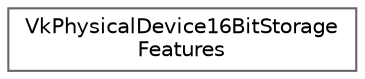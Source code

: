 digraph "类继承关系图"
{
 // LATEX_PDF_SIZE
  bgcolor="transparent";
  edge [fontname=Helvetica,fontsize=10,labelfontname=Helvetica,labelfontsize=10];
  node [fontname=Helvetica,fontsize=10,shape=box,height=0.2,width=0.4];
  rankdir="LR";
  Node0 [id="Node000000",label="VkPhysicalDevice16BitStorage\lFeatures",height=0.2,width=0.4,color="grey40", fillcolor="white", style="filled",URL="$struct_vk_physical_device16_bit_storage_features.html",tooltip=" "];
}
